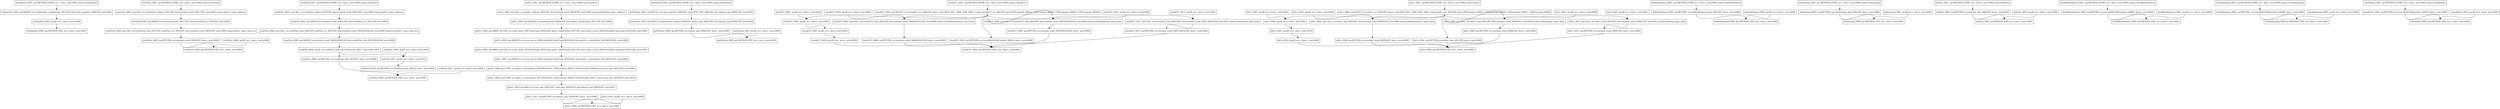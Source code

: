 digraph {
setPageSize_1 [shape = box, label ="setPageSize_0001: op=METHOD_ENTRY, src=, dest=, next=0002 (name=setPageSize)\l"];
setPageSize_1 -> setPageSize_2 [headport=n, tailport=s];
setPageSize_2 [shape = box, label ="setPageSize_0002: op=ASSIGN, src=setPageSize_newPageSize_0013:INT, dest=class_pageSize_0006:INT, next=0003\l"];
setPageSize_2 -> setPageSize_3 [headport=n, tailport=s];
setPageSize_3 [shape = box, label ="setPageSize_0003: op=JP, src=, dest=, next=0000\l"];
setPageSize_3 -> setPageSize_0 [headport=n, tailport=s];
setPageSize_0 [shape = box, label ="setPageSize_0000: op=METHOD_EXIT, src=, dest=, next=0001\l"];
writeFlow_1 [shape = box, label ="writeFlow_0001: op=METHOD_ENTRY, src=, dest=, next=0002 (name=writeFlow)\l"];
writeFlow_1 -> writeFlow_2 [headport=n, tailport=s];
writeFlow_2 [shape = box, label ="writeFlow_0002: op=CALL, src=writeFlow_address_0014:INT, dest=method_result_00017:INT, next=0003 (name=getEcc, args= address)\l"];
writeFlow_2 -> writeFlow_3 [headport=n, tailport=s];
writeFlow_3 [shape = box, label ="writeFlow_0003: op=ASSIGN, src=method_result_00017:INT, dest=writeFlow_ecc_0016:INT, next=0004\l"];
writeFlow_3 -> writeFlow_4 [headport=n, tailport=s];
writeFlow_4 [shape = box, label ="writeFlow_0004: op=CALL, src=writeFlow_data_0015:INT, writeFlow_ecc_0016:INT, dest=method_result_00018:INT, next=0005 (name=doEcc, args= data ecc)\l"];
writeFlow_4 -> writeFlow_5 [headport=n, tailport=s];
writeFlow_5 [shape = box, label ="writeFlow_0005: op=RETURN, src=method_result_00018:INT, dest=, next=0000\l"];
writeFlow_5 -> writeFlow_0 [headport=n, tailport=s];
writeFlow_6 [shape = box, label ="writeFlow_0006: op=JP, src=, dest=, next=0000\l"];
writeFlow_6 -> writeFlow_0 [headport=n, tailport=s];
writeFlow_0 [shape = box, label ="writeFlow_0000: op=METHOD_EXIT, src=, dest=, next=0001\l"];
readFlow_1 [shape = box, label ="readFlow_0001: op=METHOD_ENTRY, src=, dest=, next=0002 (name=readFlow)\l"];
readFlow_1 -> readFlow_2 [headport=n, tailport=s];
readFlow_2 [shape = box, label ="readFlow_0002: op=CALL, src=readFlow_address_0019:INT, dest=method_result_00022:INT, next=0003 (name=getEcc, args= address)\l"];
readFlow_2 -> readFlow_3 [headport=n, tailport=s];
readFlow_3 [shape = box, label ="readFlow_0003: op=ASSIGN, src=method_result_00022:INT, dest=readFlow_ecc_0021:INT, next=0004\l"];
readFlow_3 -> readFlow_4 [headport=n, tailport=s];
readFlow_4 [shape = box, label ="readFlow_0004: op=CALL, src=readFlow_data_0020:INT, readFlow_ecc_0021:INT, dest=method_result_00024:BOOLEAN, next=0005 (name=checkECC, args= data ecc)\l"];
readFlow_4 -> readFlow_5 [headport=n, tailport=s];
readFlow_5 [shape = box, label ="readFlow_0005: op=ASSIGN, src=method_result_00024:BOOLEAN, dest=readFlow_isOk_0023:BOOLEAN, next=0006\l"];
readFlow_5 -> readFlow_6 [headport=n, tailport=s];
readFlow_6 [shape = box, label ="readFlow_0006: op=JT, src=readFlow_isOk_0023:BOOLEAN, dest=, next=0008, 0007\l"];
readFlow_6 -> readFlow_8 [headport=n, tailport=s];
readFlow_6 -> readFlow_7 [headport=n, tailport=s];
readFlow_7 [shape = box, label ="readFlow_0007: op=JP, src=, dest=, next=0010\l"];
readFlow_7 -> readFlow_10 [headport=n, tailport=s];
readFlow_8 [shape = box, label ="readFlow_0008: op=RETURN, src=readFlow_data_0020:INT, dest=, next=0000\l"];
readFlow_8 -> readFlow_0 [headport=n, tailport=s];
readFlow_9 [shape = box, label ="readFlow_0009: op=JP, src=, dest=, next=0007\l"];
readFlow_9 -> readFlow_7 [headport=n, tailport=s];
readFlow_10 [shape = box, label ="readFlow_0010: op=RETURN, src=0:INT(constant_00025), dest=, next=0000\l"];
readFlow_10 -> readFlow_0 [headport=n, tailport=s];
readFlow_11 [shape = box, label ="readFlow_0011: op=JP, src=, dest=, next=0000\l"];
readFlow_11 -> readFlow_0 [headport=n, tailport=s];
readFlow_0 [shape = box, label ="readFlow_0000: op=METHOD_EXIT, src=, dest=, next=0001\l"];
getEcc_1 [shape = box, label ="getEcc_0001: op=METHOD_ENTRY, src=, dest=, next=0002 (name=getEcc)\l"];
getEcc_1 -> getEcc_2 [headport=n, tailport=s];
getEcc_2 [shape = box, label ="getEcc_0002: op=CALL, src=getEcc_address_0026:INT, dest=method_result_00028:INT, next=0003 (name=getPosition, args= address)\l"];
getEcc_2 -> getEcc_3 [headport=n, tailport=s];
getEcc_3 [shape = box, label ="getEcc_0003: op=ASSIGN, src=method_result_00028:INT, dest=getEcc_dataPosition_0027:INT, next=0004\l"];
getEcc_3 -> getEcc_4 [headport=n, tailport=s];
getEcc_4 [shape = box, label ="getEcc_0004: op=ARRAY_ACCESS, src=class_data1_0007:ArrayType::BOOLEAN, getEcc_dataPosition_0027:INT, dest=array_access_00030:ArrayRef::ArrayType::BOOLEAN, next=0005\l"];
getEcc_4 -> getEcc_5 [headport=n, tailport=s];
getEcc_5 [shape = box, label ="getEcc_0005: op=ASSIGN, src=array_access_00030:ArrayRef::ArrayType::BOOLEAN, dest=getEcc_currentData1_0029:BOOLEAN, next=0006\l"];
getEcc_5 -> getEcc_6 [headport=n, tailport=s];
getEcc_6 [shape = box, label ="getEcc_0006: op=ARRAY_ACCESS, src=class_data2_0010:ArrayType::BOOLEAN, getEcc_dataPosition_0027:INT, dest=array_access_00032:ArrayRef::ArrayType::BOOLEAN, next=0007\l"];
getEcc_6 -> getEcc_7 [headport=n, tailport=s];
getEcc_7 [shape = box, label ="getEcc_0007: op=ASSIGN, src=array_access_00032:ArrayRef::ArrayType::BOOLEAN, dest=getEcc_currentData2_0031:BOOLEAN, next=0008\l"];
getEcc_7 -> getEcc_8 [headport=n, tailport=s];
getEcc_8 [shape = box, label ="getEcc_0008: op=COND, src=getEcc_currentData1_0029:BOOLEAN, 1:INT(constant_00033), 0:INT(constant_00034), dest=cond_expr_00035:INT, next=0009\l"];
getEcc_8 -> getEcc_9 [headport=n, tailport=s];
getEcc_9 [shape = box, label ="getEcc_0009: op=COND, src=getEcc_currentData2_0031:BOOLEAN, 2:INT(constant_00036), 0:INT(constant_00037), dest=cond_expr_00038:INT, next=0010\l"];
getEcc_9 -> getEcc_10 [headport=n, tailport=s];
getEcc_10 [shape = box, label ="getEcc_0010: op=ADD, src=cond_expr_00035:INT, cond_expr_00038:INT, dest=binary_expr_00039:INT, next=0011\l"];
getEcc_10 -> getEcc_11 [headport=n, tailport=s];
getEcc_11 [shape = box, label ="getEcc_0011: op=RETURN, src=binary_expr_00039:INT, dest=, next=0000\l"];
getEcc_11 -> getEcc_0 [headport=n, tailport=s];
getEcc_12 [shape = box, label ="getEcc_0012: op=JP, src=, dest=, next=0000\l"];
getEcc_12 -> getEcc_0 [headport=n, tailport=s];
getEcc_0 [shape = box, label ="getEcc_0000: op=METHOD_EXIT, src=, dest=, next=0001\l"];
getPosition_1 [shape = box, label ="getPosition_0001: op=METHOD_ENTRY, src=, dest=, next=0002 (name=getPosition)\l"];
getPosition_1 -> getPosition_2 [headport=n, tailport=s];
getPosition_2 [shape = box, label ="getPosition_0002: op=MUL32, src=class_pageSize_0006:INT, class_BYTE_SIZE_0004:INT, dest=binary_expr_00041:INT, next=0003\l"];
getPosition_2 -> getPosition_3 [headport=n, tailport=s];
getPosition_3 [shape = box, label ="getPosition_0003: op=DIV32, src=getPosition_address_0040:INT, binary_expr_00041:INT, dest=binary_expr_00042:INT, next=0004\l"];
getPosition_3 -> getPosition_4 [headport=n, tailport=s];
getPosition_4 [shape = box, label ="getPosition_0004: op=RETURN, src=binary_expr_00042:INT, dest=, next=0000\l"];
getPosition_4 -> getPosition_0 [headport=n, tailport=s];
getPosition_5 [shape = box, label ="getPosition_0005: op=JP, src=, dest=, next=0000\l"];
getPosition_5 -> getPosition_0 [headport=n, tailport=s];
getPosition_0 [shape = box, label ="getPosition_0000: op=METHOD_EXIT, src=, dest=, next=0001\l"];
checkECC_1 [shape = box, label ="checkECC_0001: op=METHOD_ENTRY, src=, dest=, next=0002 (name=checkECC)\l"];
checkECC_1 -> checkECC_2 [headport=n, tailport=s];
checkECC_2 [shape = box, label ="checkECC_0002: op=SELECT, src=checkECC_ecc_0044:INT, dest=, next=0014, 0011, 0008, 0005, 0004 ( target=checkECC_ecc_0044:INT pat=0:INT(constant_00045), 1:INT(constant_00046), 2:INT(constant_00047), 3:INT(constant_00048)\l"];
checkECC_2 -> checkECC_14 [headport=n, tailport=s];
checkECC_2 -> checkECC_11 [headport=n, tailport=s];
checkECC_2 -> checkECC_8 [headport=n, tailport=s];
checkECC_2 -> checkECC_5 [headport=n, tailport=s];
checkECC_2 -> checkECC_4 [headport=n, tailport=s];
checkECC_3 [shape = box, label ="checkECC_0003: op=JP, src=, dest=, next=0016\l"];
checkECC_3 -> checkECC_16 [headport=n, tailport=s];
checkECC_4 [shape = box, label ="checkECC_0004: op=JP, src=, dest=, next=0003\l"];
checkECC_4 -> checkECC_3 [headport=n, tailport=s];
checkECC_5 [shape = box, label ="checkECC_0005: op=CALL, src=checkECC_data_0043:INT, dest=method_result_00049:BOOLEAN, next=0006 (name=checkReedSolomon, args= data)\l"];
checkECC_5 -> checkECC_6 [headport=n, tailport=s];
checkECC_6 [shape = box, label ="checkECC_0006: op=RETURN, src=method_result_00049:BOOLEAN, dest=, next=0000\l"];
checkECC_6 -> checkECC_0 [headport=n, tailport=s];
checkECC_7 [shape = box, label ="checkECC_0007: op=JP, src=, dest=, next=0004\l"];
checkECC_7 -> checkECC_4 [headport=n, tailport=s];
checkECC_8 [shape = box, label ="checkECC_0008: op=CALL, src=checkECC_data_0043:INT, dest=method_result_00050:BOOLEAN, next=0009 (name=checkHamming, args= data)\l"];
checkECC_8 -> checkECC_9 [headport=n, tailport=s];
checkECC_9 [shape = box, label ="checkECC_0009: op=RETURN, src=method_result_00050:BOOLEAN, dest=, next=0000\l"];
checkECC_9 -> checkECC_0 [headport=n, tailport=s];
checkECC_10 [shape = box, label ="checkECC_0010: op=JP, src=, dest=, next=0005\l"];
checkECC_10 -> checkECC_5 [headport=n, tailport=s];
checkECC_11 [shape = box, label ="checkECC_0011: op=CALL, src=checkECC_data_0043:INT, dest=method_result_00051:BOOLEAN, next=0012 (name=checkParity, args= data)\l"];
checkECC_11 -> checkECC_12 [headport=n, tailport=s];
checkECC_12 [shape = box, label ="checkECC_0012: op=RETURN, src=method_result_00051:BOOLEAN, dest=, next=0000\l"];
checkECC_12 -> checkECC_0 [headport=n, tailport=s];
checkECC_13 [shape = box, label ="checkECC_0013: op=JP, src=, dest=, next=0008\l"];
checkECC_13 -> checkECC_8 [headport=n, tailport=s];
checkECC_14 [shape = box, label ="checkECC_0014: op=RETURN, src=true:BOOLEAN(constant_00052), dest=, next=0000\l"];
checkECC_14 -> checkECC_0 [headport=n, tailport=s];
checkECC_15 [shape = box, label ="checkECC_0015: op=JP, src=, dest=, next=0011\l"];
checkECC_15 -> checkECC_11 [headport=n, tailport=s];
checkECC_16 [shape = box, label ="checkECC_0016: op=JP, src=, dest=, next=0000\l"];
checkECC_16 -> checkECC_0 [headport=n, tailport=s];
checkECC_0 [shape = box, label ="checkECC_0000: op=METHOD_EXIT, src=, dest=, next=0001\l"];
doEcc_1 [shape = box, label ="doEcc_0001: op=METHOD_ENTRY, src=, dest=, next=0002 (name=doEcc)\l"];
doEcc_1 -> doEcc_2 [headport=n, tailport=s];
doEcc_2 [shape = box, label ="doEcc_0002: op=SELECT, src=doEcc_ecc_0054:INT, dest=, next=0014, 0011, 0008, 0005, 0004 ( target=doEcc_ecc_0054:INT pat=0:INT(constant_00055), 1:INT(constant_00056), 2:INT(constant_00057), 3:INT(constant_00058)\l"];
doEcc_2 -> doEcc_14 [headport=n, tailport=s];
doEcc_2 -> doEcc_11 [headport=n, tailport=s];
doEcc_2 -> doEcc_8 [headport=n, tailport=s];
doEcc_2 -> doEcc_5 [headport=n, tailport=s];
doEcc_2 -> doEcc_4 [headport=n, tailport=s];
doEcc_3 [shape = box, label ="doEcc_0003: op=JP, src=, dest=, next=0016\l"];
doEcc_3 -> doEcc_16 [headport=n, tailport=s];
doEcc_4 [shape = box, label ="doEcc_0004: op=JP, src=, dest=, next=0003\l"];
doEcc_4 -> doEcc_3 [headport=n, tailport=s];
doEcc_5 [shape = box, label ="doEcc_0005: op=CALL, src=doEcc_data_0053:INT, dest=method_result_00059:INT, next=0006 (name=doReedSolomon, args= data)\l"];
doEcc_5 -> doEcc_6 [headport=n, tailport=s];
doEcc_6 [shape = box, label ="doEcc_0006: op=RETURN, src=method_result_00059:INT, dest=, next=0000\l"];
doEcc_6 -> doEcc_0 [headport=n, tailport=s];
doEcc_7 [shape = box, label ="doEcc_0007: op=JP, src=, dest=, next=0004\l"];
doEcc_7 -> doEcc_4 [headport=n, tailport=s];
doEcc_8 [shape = box, label ="doEcc_0008: op=CALL, src=doEcc_data_0053:INT, dest=method_result_00060:INT, next=0009 (name=doHamming, args= data)\l"];
doEcc_8 -> doEcc_9 [headport=n, tailport=s];
doEcc_9 [shape = box, label ="doEcc_0009: op=RETURN, src=method_result_00060:INT, dest=, next=0000\l"];
doEcc_9 -> doEcc_0 [headport=n, tailport=s];
doEcc_10 [shape = box, label ="doEcc_0010: op=JP, src=, dest=, next=0005\l"];
doEcc_10 -> doEcc_5 [headport=n, tailport=s];
doEcc_11 [shape = box, label ="doEcc_0011: op=CALL, src=doEcc_data_0053:INT, dest=method_result_00061:INT, next=0012 (name=doParity, args= data)\l"];
doEcc_11 -> doEcc_12 [headport=n, tailport=s];
doEcc_12 [shape = box, label ="doEcc_0012: op=RETURN, src=method_result_00061:INT, dest=, next=0000\l"];
doEcc_12 -> doEcc_0 [headport=n, tailport=s];
doEcc_13 [shape = box, label ="doEcc_0013: op=JP, src=, dest=, next=0008\l"];
doEcc_13 -> doEcc_8 [headport=n, tailport=s];
doEcc_14 [shape = box, label ="doEcc_0014: op=RETURN, src=doEcc_data_0053:INT, dest=, next=0000\l"];
doEcc_14 -> doEcc_0 [headport=n, tailport=s];
doEcc_15 [shape = box, label ="doEcc_0015: op=JP, src=, dest=, next=0011\l"];
doEcc_15 -> doEcc_11 [headport=n, tailport=s];
doEcc_16 [shape = box, label ="doEcc_0016: op=JP, src=, dest=, next=0000\l"];
doEcc_16 -> doEcc_0 [headport=n, tailport=s];
doEcc_0 [shape = box, label ="doEcc_0000: op=METHOD_EXIT, src=, dest=, next=0001\l"];
doReedSolomon_1 [shape = box, label ="doReedSolomon_0001: op=METHOD_ENTRY, src=, dest=, next=0002 (name=doReedSolomon)\l"];
doReedSolomon_1 -> doReedSolomon_2 [headport=n, tailport=s];
doReedSolomon_2 [shape = box, label ="doReedSolomon_0002: op=RETURN, src=doReedSolomon_data_0062:INT, dest=, next=0000\l"];
doReedSolomon_2 -> doReedSolomon_0 [headport=n, tailport=s];
doReedSolomon_3 [shape = box, label ="doReedSolomon_0003: op=JP, src=, dest=, next=0000\l"];
doReedSolomon_3 -> doReedSolomon_0 [headport=n, tailport=s];
doReedSolomon_0 [shape = box, label ="doReedSolomon_0000: op=METHOD_EXIT, src=, dest=, next=0001\l"];
doHamming_1 [shape = box, label ="doHamming_0001: op=METHOD_ENTRY, src=, dest=, next=0002 (name=doHamming)\l"];
doHamming_1 -> doHamming_2 [headport=n, tailport=s];
doHamming_2 [shape = box, label ="doHamming_0002: op=RETURN, src=doHamming_data_0063:INT, dest=, next=0000\l"];
doHamming_2 -> doHamming_0 [headport=n, tailport=s];
doHamming_3 [shape = box, label ="doHamming_0003: op=JP, src=, dest=, next=0000\l"];
doHamming_3 -> doHamming_0 [headport=n, tailport=s];
doHamming_0 [shape = box, label ="doHamming_0000: op=METHOD_EXIT, src=, dest=, next=0001\l"];
doParity_1 [shape = box, label ="doParity_0001: op=METHOD_ENTRY, src=, dest=, next=0002 (name=doParity)\l"];
doParity_1 -> doParity_2 [headport=n, tailport=s];
doParity_2 [shape = box, label ="doParity_0002: op=RETURN, src=doParity_data_0064:INT, dest=, next=0000\l"];
doParity_2 -> doParity_0 [headport=n, tailport=s];
doParity_3 [shape = box, label ="doParity_0003: op=JP, src=, dest=, next=0000\l"];
doParity_3 -> doParity_0 [headport=n, tailport=s];
doParity_0 [shape = box, label ="doParity_0000: op=METHOD_EXIT, src=, dest=, next=0001\l"];
checkReedSolomon_1 [shape = box, label ="checkReedSolomon_0001: op=METHOD_ENTRY, src=, dest=, next=0002 (name=checkReedSolomon)\l"];
checkReedSolomon_1 -> checkReedSolomon_2 [headport=n, tailport=s];
checkReedSolomon_2 [shape = box, label ="checkReedSolomon_0002: op=RETURN, src=true:BOOLEAN(constant_00066), dest=, next=0000\l"];
checkReedSolomon_2 -> checkReedSolomon_0 [headport=n, tailport=s];
checkReedSolomon_3 [shape = box, label ="checkReedSolomon_0003: op=JP, src=, dest=, next=0000\l"];
checkReedSolomon_3 -> checkReedSolomon_0 [headport=n, tailport=s];
checkReedSolomon_0 [shape = box, label ="checkReedSolomon_0000: op=METHOD_EXIT, src=, dest=, next=0001\l"];
checkHamming_1 [shape = box, label ="checkHamming_0001: op=METHOD_ENTRY, src=, dest=, next=0002 (name=checkHamming)\l"];
checkHamming_1 -> checkHamming_2 [headport=n, tailport=s];
checkHamming_2 [shape = box, label ="checkHamming_0002: op=RETURN, src=true:BOOLEAN(constant_00068), dest=, next=0000\l"];
checkHamming_2 -> checkHamming_0 [headport=n, tailport=s];
checkHamming_3 [shape = box, label ="checkHamming_0003: op=JP, src=, dest=, next=0000\l"];
checkHamming_3 -> checkHamming_0 [headport=n, tailport=s];
checkHamming_0 [shape = box, label ="checkHamming_0000: op=METHOD_EXIT, src=, dest=, next=0001\l"];
checkParity_1 [shape = box, label ="checkParity_0001: op=METHOD_ENTRY, src=, dest=, next=0002 (name=checkParity)\l"];
checkParity_1 -> checkParity_2 [headport=n, tailport=s];
checkParity_2 [shape = box, label ="checkParity_0002: op=RETURN, src=true:BOOLEAN(constant_00070), dest=, next=0000\l"];
checkParity_2 -> checkParity_0 [headport=n, tailport=s];
checkParity_3 [shape = box, label ="checkParity_0003: op=JP, src=, dest=, next=0000\l"];
checkParity_3 -> checkParity_0 [headport=n, tailport=s];
checkParity_0 [shape = box, label ="checkParity_0000: op=METHOD_EXIT, src=, dest=, next=0001\l"];
}
